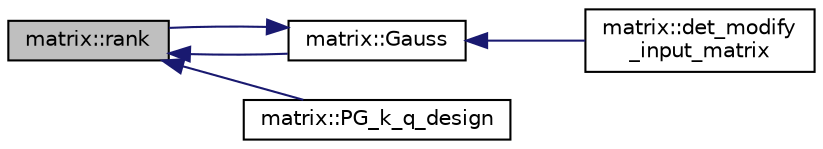digraph "matrix::rank"
{
  edge [fontname="Helvetica",fontsize="10",labelfontname="Helvetica",labelfontsize="10"];
  node [fontname="Helvetica",fontsize="10",shape=record];
  rankdir="LR";
  Node1706 [label="matrix::rank",height=0.2,width=0.4,color="black", fillcolor="grey75", style="filled", fontcolor="black"];
  Node1706 -> Node1707 [dir="back",color="midnightblue",fontsize="10",style="solid",fontname="Helvetica"];
  Node1707 [label="matrix::Gauss",height=0.2,width=0.4,color="black", fillcolor="white", style="filled",URL="$d1/d8d/classmatrix.html#abe8ed121d6bc29e1cc4432ad45542450"];
  Node1707 -> Node1706 [dir="back",color="midnightblue",fontsize="10",style="solid",fontname="Helvetica"];
  Node1707 -> Node1708 [dir="back",color="midnightblue",fontsize="10",style="solid",fontname="Helvetica"];
  Node1708 [label="matrix::det_modify\l_input_matrix",height=0.2,width=0.4,color="black", fillcolor="white", style="filled",URL="$d1/d8d/classmatrix.html#a94ca76d8c4919c9f1f20c362840aaf43"];
  Node1706 -> Node1709 [dir="back",color="midnightblue",fontsize="10",style="solid",fontname="Helvetica"];
  Node1709 [label="matrix::PG_k_q_design",height=0.2,width=0.4,color="black", fillcolor="white", style="filled",URL="$d1/d8d/classmatrix.html#ae05463d97ecc8ea3654c45a399b872e2"];
}
